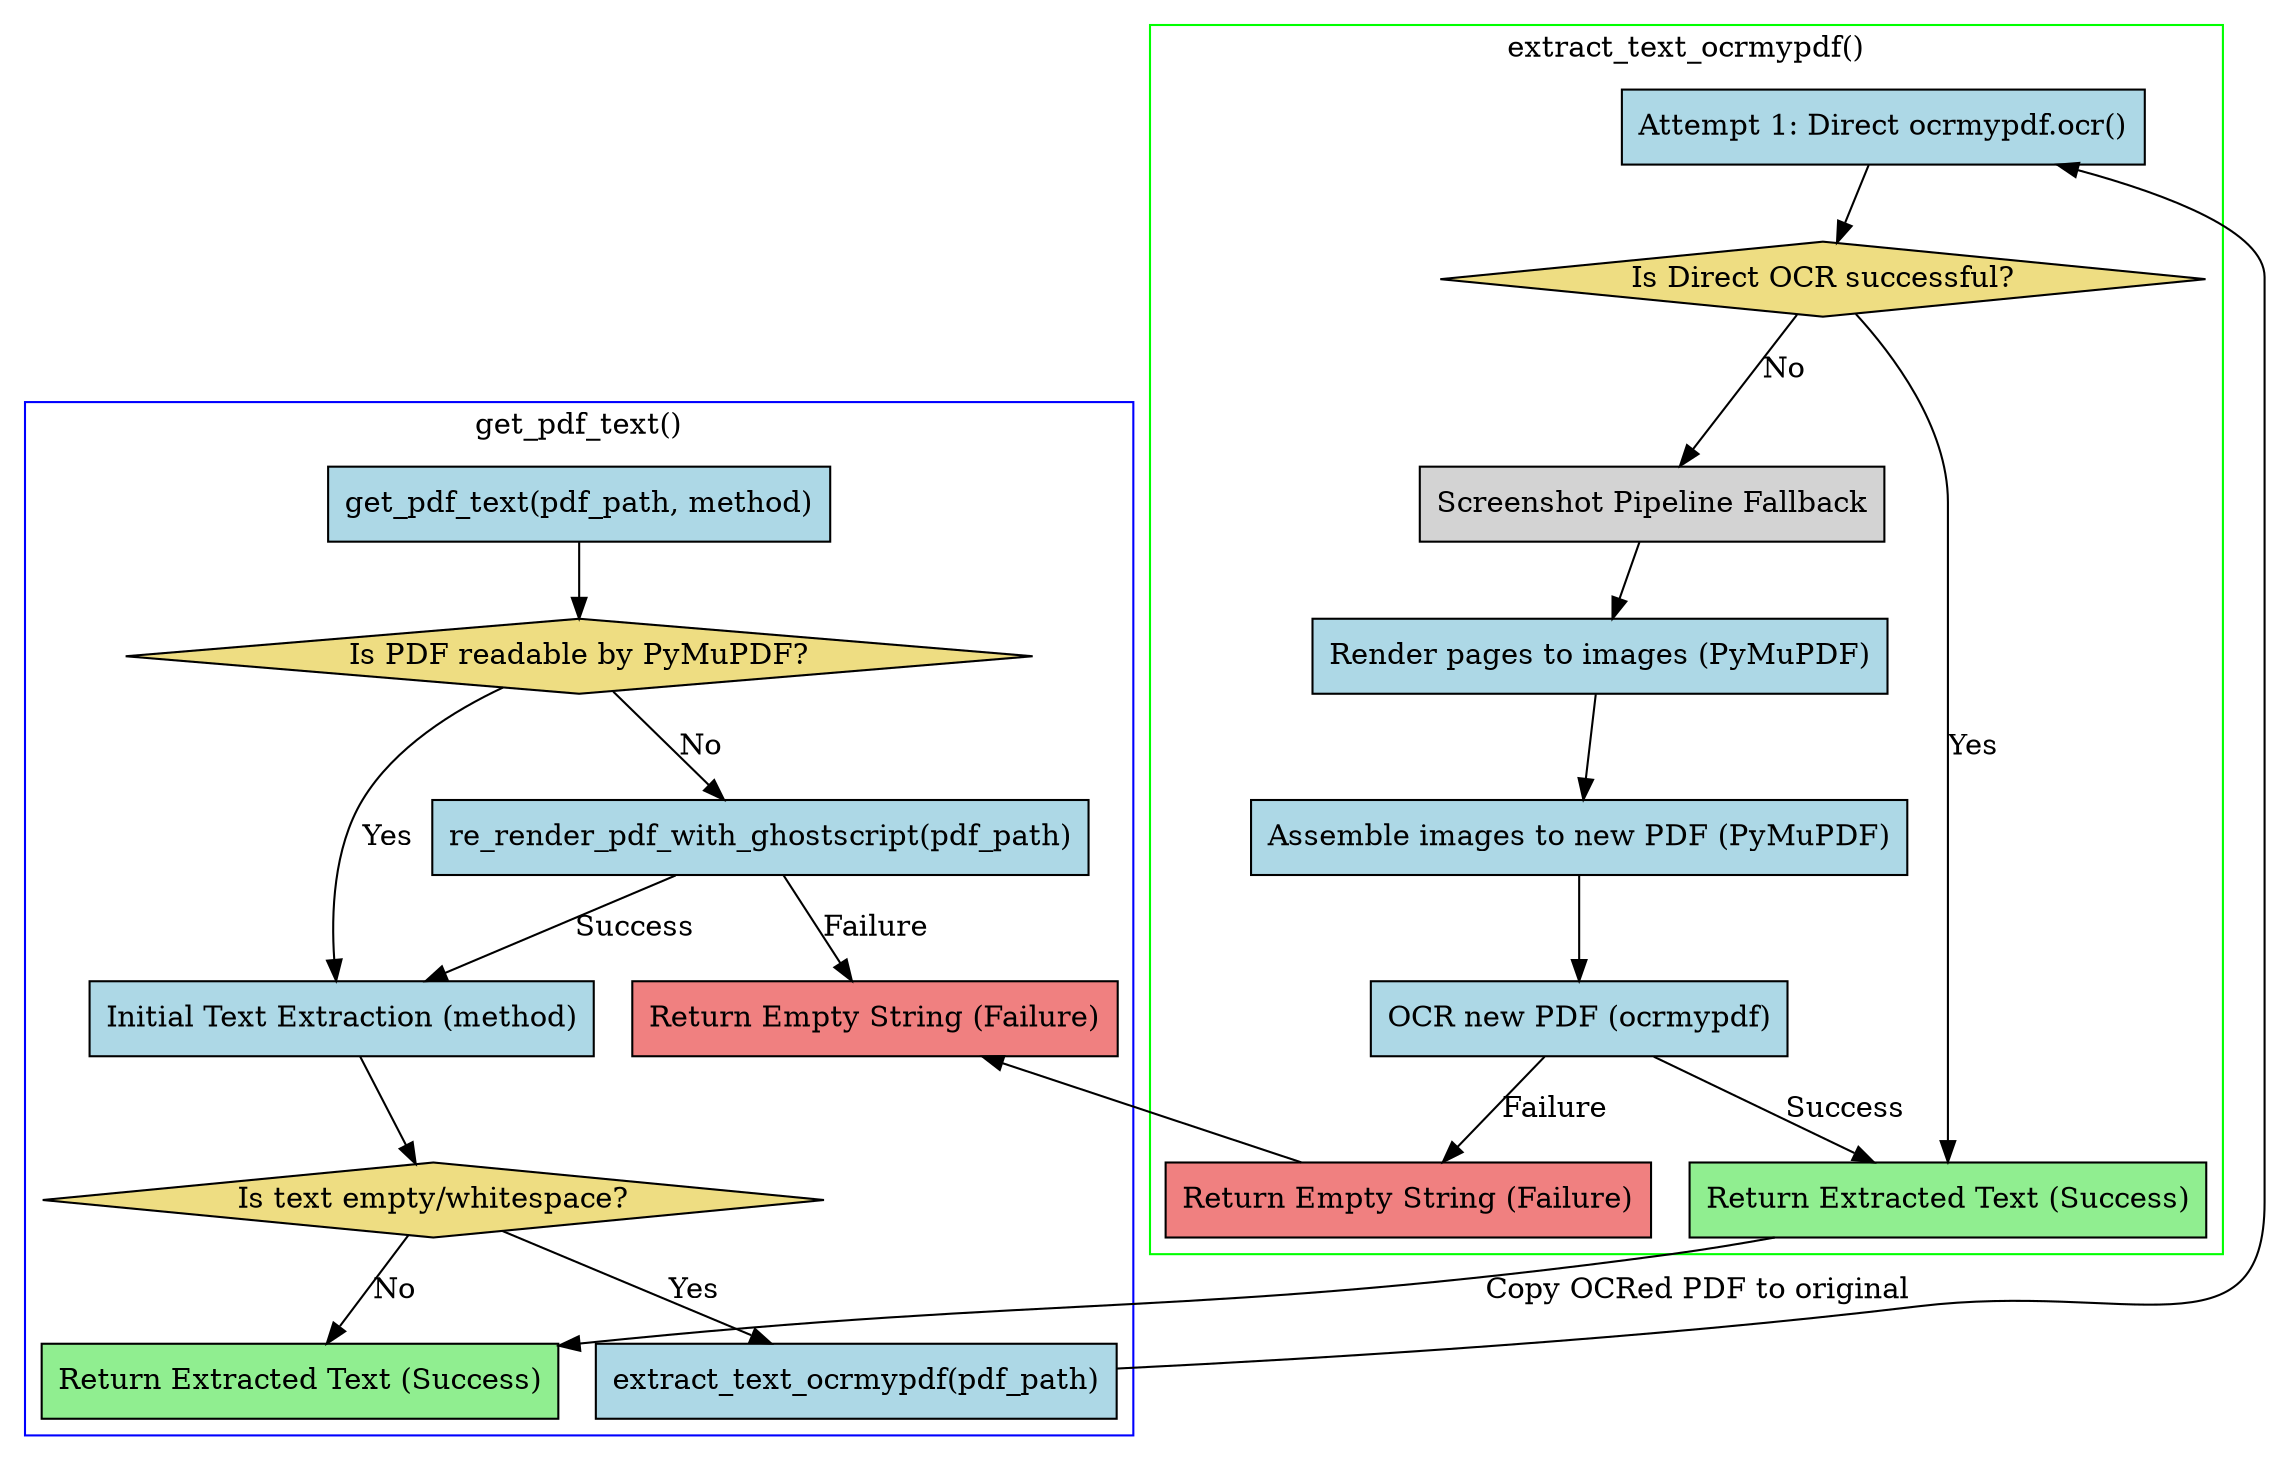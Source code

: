 digraph OCR_Pipeline {
    rankdir=TD;
    node [shape=box, style=filled, fillcolor=lightblue];

    subgraph cluster_get_pdf_text {
        label = "get_pdf_text()";
        color = blue;

        A [label="get_pdf_text(pdf_path, method)"];
        B [label="Is PDF readable by PyMuPDF?", shape=diamond, fillcolor=lightgoldenrod];
        C [label="re_render_pdf_with_ghostscript(pdf_path)"];
        D [label="Initial Text Extraction (method)"];
        E [label="Is text empty/whitespace?", shape=diamond, fillcolor=lightgoldenrod];
        F [label="Return Extracted Text (Success)", fillcolor=lightgreen];
        G [label="Return Empty String (Failure)", fillcolor=lightcoral];

        A -> B;
        B -> C [label="No"];
        B -> D [label="Yes"];
        C -> D [label="Success"];
        C -> G [label="Failure"];
        D -> E;
        E -> F [label="No"];
        E -> H [label="Yes"];
    }

    subgraph cluster_extract_text_ocrmypdf {
        label = "extract_text_ocrmypdf()";
        color = green;

        H [label="extract_text_ocrmypdf(pdf_path)"];
        I [label="Attempt 1: Direct ocrmypdf.ocr()"];
        J [label="Is Direct OCR successful?", shape=diamond, fillcolor=lightgoldenrod];
        K [label="Screenshot Pipeline Fallback", fillcolor=lightgray];
        L [label="Render pages to images (PyMuPDF)"];
        M [label="Assemble images to new PDF (PyMuPDF)"];
        N [label="OCR new PDF (ocrmypdf)"];
        O [label="Return Extracted Text (Success)", fillcolor=lightgreen];
        P [label="Return Empty String (Failure)", fillcolor=lightcoral];

        H -> I;
        I -> J;
        J -> O [label="Yes"];
        J -> K [label="No"];
        K -> L;
        L -> M;
        M -> N;
        N -> O [label="Success"];
        N -> P [label="Failure"];
    }

    // Connect the main function to the OCR pipeline's success/failure
    O -> F [label="Copy OCRed PDF to original"];
    P -> G;
}
